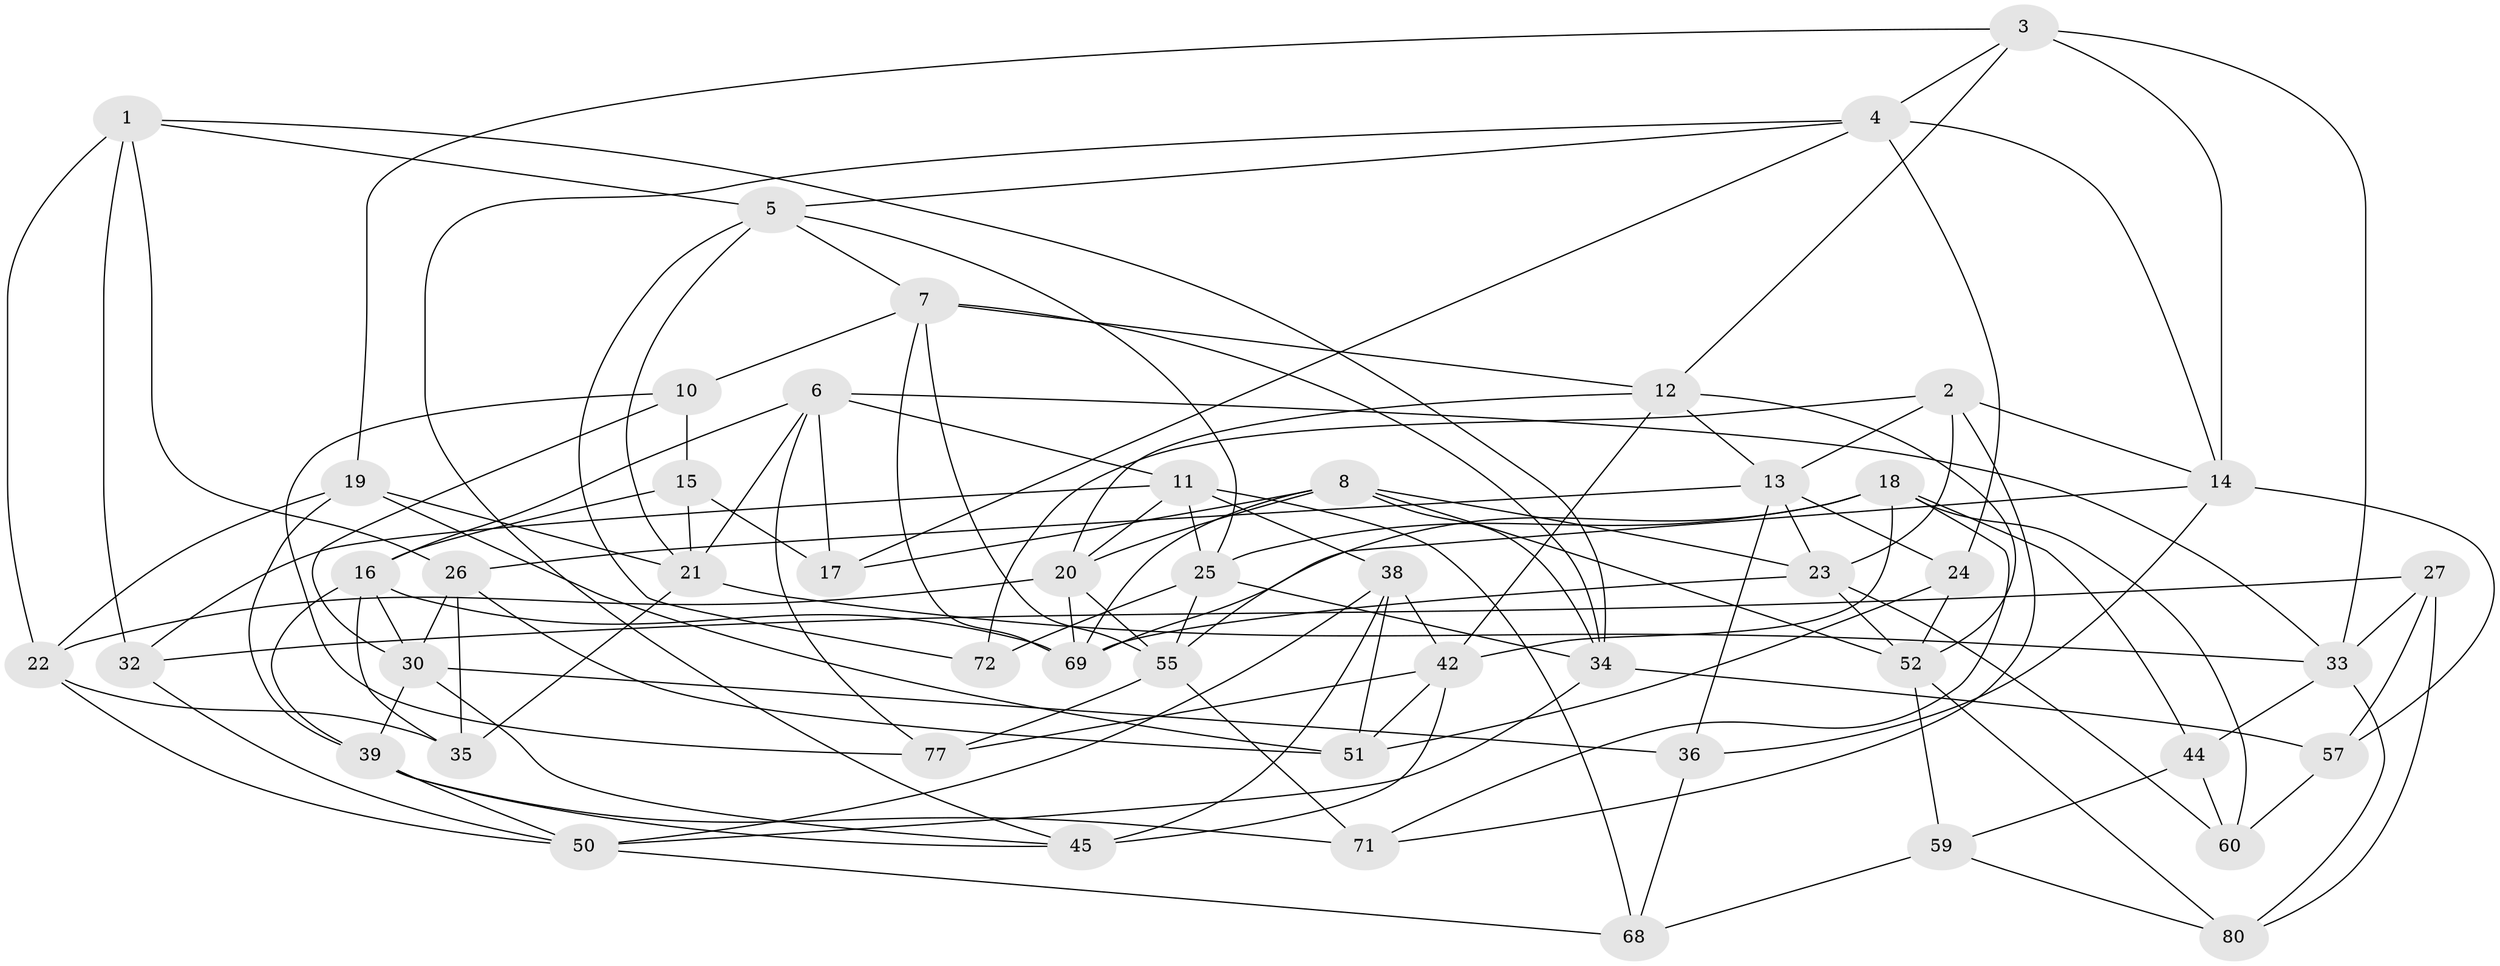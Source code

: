 // Generated by graph-tools (version 1.1) at 2025/24/03/03/25 07:24:25]
// undirected, 50 vertices, 128 edges
graph export_dot {
graph [start="1"]
  node [color=gray90,style=filled];
  1 [super="+58"];
  2 [super="+28"];
  3 [super="+56"];
  4 [super="+9"];
  5 [super="+53"];
  6 [super="+83"];
  7 [super="+70"];
  8 [super="+81"];
  10;
  11 [super="+37"];
  12 [super="+43"];
  13 [super="+29"];
  14 [super="+74"];
  15;
  16 [super="+54"];
  17;
  18 [super="+82"];
  19 [super="+73"];
  20 [super="+47"];
  21 [super="+46"];
  22 [super="+31"];
  23 [super="+67"];
  24;
  25 [super="+41"];
  26 [super="+49"];
  27;
  30 [super="+40"];
  32;
  33 [super="+66"];
  34 [super="+78"];
  35;
  36;
  38 [super="+61"];
  39 [super="+48"];
  42 [super="+63"];
  44;
  45 [super="+65"];
  50 [super="+64"];
  51 [super="+76"];
  52 [super="+62"];
  55 [super="+75"];
  57;
  59;
  60;
  68;
  69 [super="+79"];
  71;
  72;
  77;
  80;
  1 -- 34;
  1 -- 26;
  1 -- 32;
  1 -- 22 [weight=2];
  1 -- 5;
  2 -- 72 [weight=2];
  2 -- 14;
  2 -- 23;
  2 -- 71;
  2 -- 13;
  3 -- 12;
  3 -- 19 [weight=2];
  3 -- 14;
  3 -- 33;
  3 -- 4;
  4 -- 5;
  4 -- 24;
  4 -- 17;
  4 -- 14;
  4 -- 45;
  5 -- 72;
  5 -- 25;
  5 -- 21;
  5 -- 7;
  6 -- 77;
  6 -- 33;
  6 -- 11;
  6 -- 17;
  6 -- 21;
  6 -- 16;
  7 -- 55;
  7 -- 69;
  7 -- 34;
  7 -- 10;
  7 -- 12;
  8 -- 17;
  8 -- 23;
  8 -- 20;
  8 -- 34;
  8 -- 52;
  8 -- 69;
  10 -- 15;
  10 -- 77;
  10 -- 30;
  11 -- 25;
  11 -- 38;
  11 -- 32;
  11 -- 68;
  11 -- 20;
  12 -- 52;
  12 -- 13;
  12 -- 42;
  12 -- 20;
  13 -- 36;
  13 -- 23;
  13 -- 24;
  13 -- 26;
  14 -- 69;
  14 -- 36;
  14 -- 57;
  15 -- 16;
  15 -- 17;
  15 -- 21;
  16 -- 35;
  16 -- 39;
  16 -- 69;
  16 -- 30;
  18 -- 44;
  18 -- 60;
  18 -- 42;
  18 -- 71;
  18 -- 55;
  18 -- 25;
  19 -- 21;
  19 -- 39;
  19 -- 51;
  19 -- 22;
  20 -- 22;
  20 -- 69;
  20 -- 55;
  21 -- 35;
  21 -- 33;
  22 -- 50;
  22 -- 35;
  23 -- 69;
  23 -- 60;
  23 -- 52;
  24 -- 52;
  24 -- 51;
  25 -- 55;
  25 -- 72;
  25 -- 34;
  26 -- 35;
  26 -- 51 [weight=2];
  26 -- 30;
  27 -- 32;
  27 -- 80;
  27 -- 57;
  27 -- 33;
  30 -- 36;
  30 -- 39;
  30 -- 45;
  32 -- 50;
  33 -- 44;
  33 -- 80;
  34 -- 57;
  34 -- 50;
  36 -- 68;
  38 -- 42;
  38 -- 51;
  38 -- 45 [weight=2];
  38 -- 50;
  39 -- 50;
  39 -- 45;
  39 -- 71;
  42 -- 77;
  42 -- 45;
  42 -- 51;
  44 -- 60;
  44 -- 59;
  50 -- 68;
  52 -- 80;
  52 -- 59;
  55 -- 77;
  55 -- 71;
  57 -- 60;
  59 -- 68;
  59 -- 80;
}
